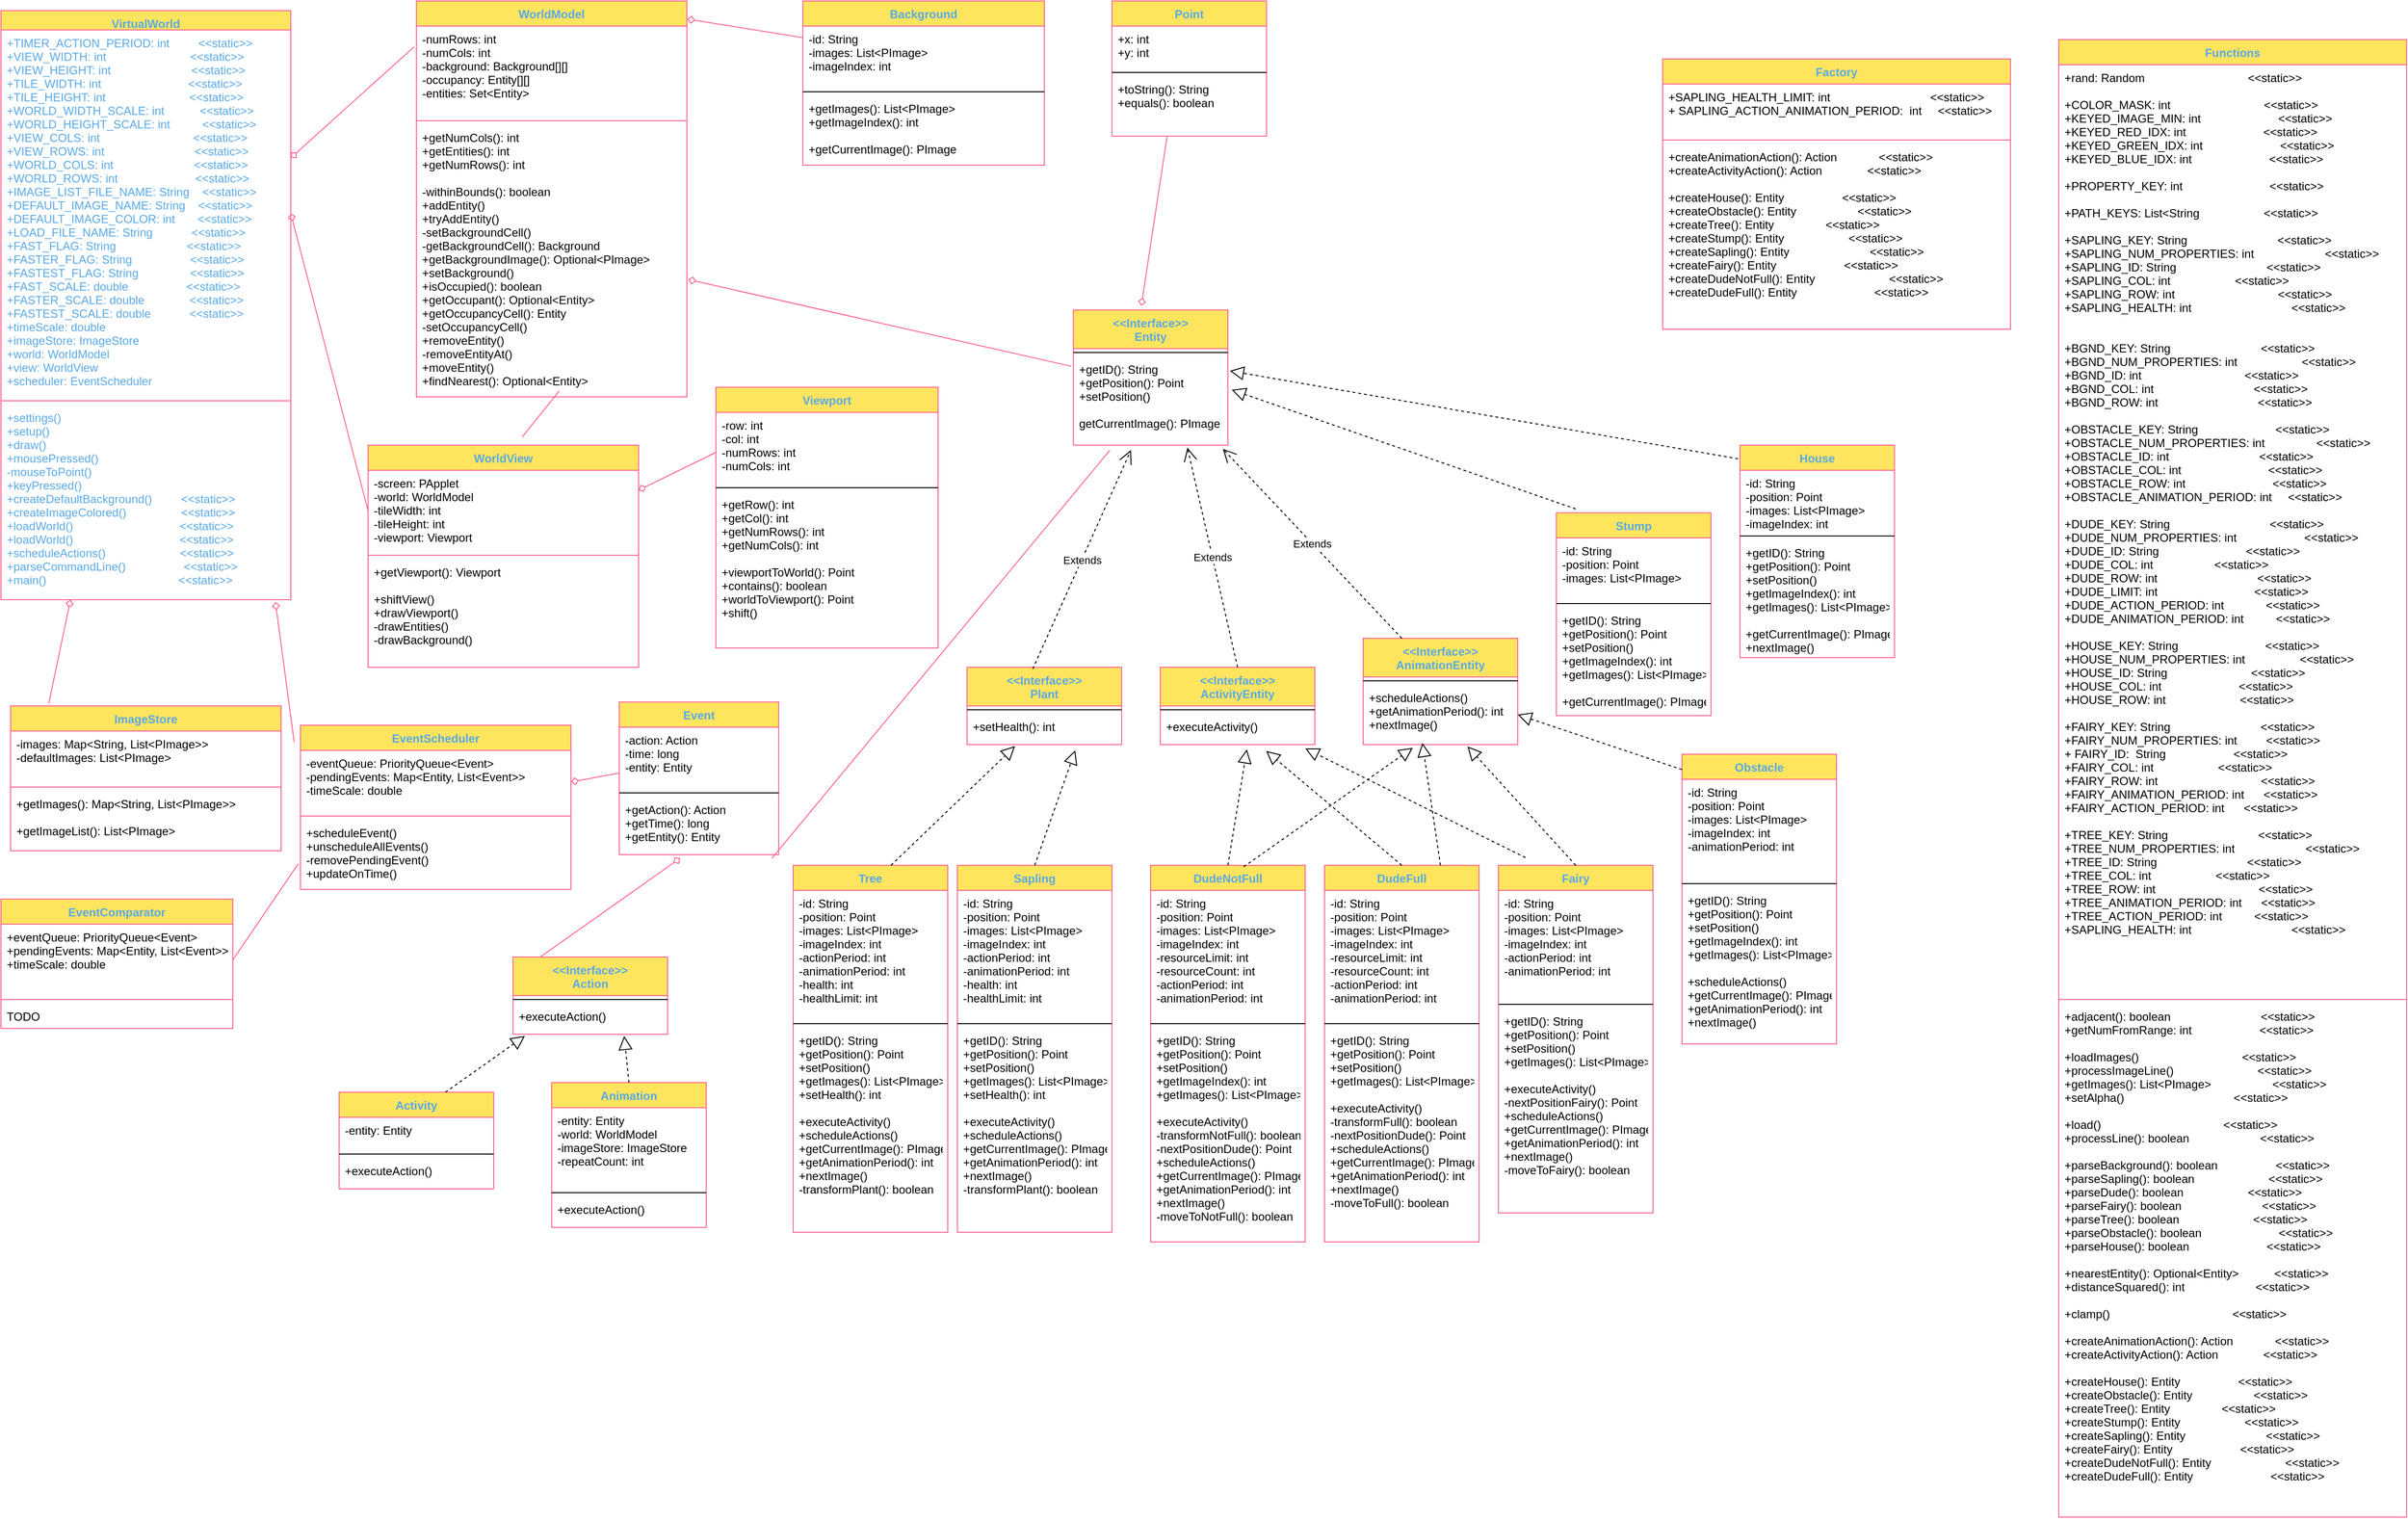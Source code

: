 <mxfile version="16.5.2" type="device"><diagram id="Yo6Zvny2ZRX3JAPKxXua" name="Page 2"><mxGraphModel dx="1483" dy="690" grid="1" gridSize="10" guides="1" tooltips="1" connect="1" arrows="1" fold="1" page="1" pageScale="1" pageWidth="850" pageHeight="1100" math="0" shadow="0"><root><mxCell id="0"/><mxCell id="1" parent="0"/><mxCell id="8I9pphBKhg92I5GMk5e_-31" value="" style="graphMlID=e0;endArrow=none;strokeColor=#FF6392;strokeWidth=1.0;startArrow=diamond;startFill=0;endFill=1;exitX=1;exitY=0.25;exitDx=0;exitDy=0;fontColor=#5AA9E6;entryX=-0.008;entryY=-0.286;entryDx=0;entryDy=0;entryPerimeter=0;" parent="1" source="8I9pphBKhg92I5GMk5e_-50" target="8I9pphBKhg92I5GMk5e_-57" edge="1"><mxGeometry relative="1" as="geometry"/></mxCell><mxCell id="8I9pphBKhg92I5GMk5e_-32" value="" style="graphMlID=e1;endArrow=none;strokeColor=#FF6392;strokeWidth=1.0;startArrow=diamond;startFill=0;endFill=1;exitX=1;exitY=0.5;exitDx=0;exitDy=0;fontColor=#5AA9E6;entryX=0;entryY=0.5;entryDx=0;entryDy=0;" parent="1" source="8I9pphBKhg92I5GMk5e_-51" target="8I9pphBKhg92I5GMk5e_-61" edge="1"><mxGeometry relative="1" as="geometry"/></mxCell><mxCell id="8I9pphBKhg92I5GMk5e_-33" value="" style="graphMlID=e2;endArrow=none;strokeColor=#FF6392;strokeWidth=1.0;startArrow=diamond;startFill=0;endFill=1;fontColor=#5AA9E6;entryX=0;entryY=0.25;entryDx=0;entryDy=0;" parent="1" source="8I9pphBKhg92I5GMk5e_-60" target="8I9pphBKhg92I5GMk5e_-89" edge="1"><mxGeometry relative="1" as="geometry"><mxPoint x="648" y="240" as="sourcePoint"/></mxGeometry></mxCell><mxCell id="8I9pphBKhg92I5GMk5e_-34" value="" style="graphMlID=e3;endArrow=none;strokeColor=#FF6392;strokeWidth=1.0;startArrow=diamond;startFill=0;endFill=1;fontColor=#5AA9E6;entryX=-0.023;entryY=0.105;entryDx=0;entryDy=0;entryPerimeter=0;exitX=0.947;exitY=1.012;exitDx=0;exitDy=0;exitPerimeter=0;" parent="1" source="8I9pphBKhg92I5GMk5e_-53" target="8I9pphBKhg92I5GMk5e_-64" edge="1"><mxGeometry relative="1" as="geometry"><mxPoint x="840" y="580" as="targetPoint"/></mxGeometry></mxCell><mxCell id="8I9pphBKhg92I5GMk5e_-35" value="" style="graphMlID=e4;endArrow=none;strokeColor=#FF6392;strokeWidth=1.0;startArrow=diamond;startFill=0;endFill=1;fontColor=#5AA9E6;entryX=0.141;entryY=-0.017;entryDx=0;entryDy=0;exitX=0.24;exitY=1;exitDx=0;exitDy=0;exitPerimeter=0;entryPerimeter=0;" parent="1" source="8I9pphBKhg92I5GMk5e_-53" target="8I9pphBKhg92I5GMk5e_-68" edge="1"><mxGeometry relative="1" as="geometry"/></mxCell><mxCell id="8I9pphBKhg92I5GMk5e_-36" value="" style="graphMlID=e5;endArrow=none;strokeColor=#FF6392;strokeWidth=1.0;startArrow=diamond;startFill=0;endFill=1;fontColor=#5AA9E6;exitX=1.001;exitY=-0.077;exitDx=0;exitDy=0;exitPerimeter=0;" parent="1" source="8I9pphBKhg92I5GMk5e_-55" target="8I9pphBKhg92I5GMk5e_-82" edge="1"><mxGeometry relative="1" as="geometry"/></mxCell><mxCell id="8I9pphBKhg92I5GMk5e_-37" value="" style="graphMlID=e6;endArrow=none;strokeColor=#FF6392;strokeWidth=1.0;startArrow=diamond;startFill=0;endFill=1;fontColor=#5AA9E6;" parent="1" source="8I9pphBKhg92I5GMk5e_-64" target="8I9pphBKhg92I5GMk5e_-97" edge="1"><mxGeometry relative="1" as="geometry"/></mxCell><mxCell id="8I9pphBKhg92I5GMk5e_-38" value="" style="graphMlID=e7;endArrow=none;strokeColor=#FF6392;strokeWidth=1.0;startArrow=none;startFill=1;endFill=1;fontColor=#5AA9E6;entryX=1;entryY=0.5;entryDx=0;entryDy=0;exitX=-0.008;exitY=0.631;exitDx=0;exitDy=0;exitPerimeter=0;" parent="1" source="8I9pphBKhg92I5GMk5e_-67" target="8I9pphBKhg92I5GMk5e_-73" edge="1"><mxGeometry relative="1" as="geometry"/></mxCell><mxCell id="8I9pphBKhg92I5GMk5e_-39" value="" style="graphMlID=e8;endArrow=none;strokeColor=#FF6392;strokeWidth=1.0;startArrow=diamond;startFill=0;endFill=1;fontColor=#5AA9E6;exitX=1.005;exitY=0.569;exitDx=0;exitDy=0;entryX=-0.013;entryY=0.112;entryDx=0;entryDy=0;exitPerimeter=0;entryPerimeter=0;" parent="1" source="8I9pphBKhg92I5GMk5e_-57" target="LgukA5X3G9RdWDwTSGz7-4" edge="1"><mxGeometry relative="1" as="geometry"><mxPoint x="710" y="80" as="sourcePoint"/><mxPoint x="1060" y="413.0" as="targetPoint"/></mxGeometry></mxCell><mxCell id="8I9pphBKhg92I5GMk5e_-40" value="" style="graphMlID=e9;endArrow=none;strokeColor=#FF6392;strokeWidth=1.0;startArrow=diamond;startFill=0;endFill=1;fontColor=#5AA9E6;exitX=0.44;exitY=-0.031;exitDx=0;exitDy=0;entryX=0.356;entryY=1.011;entryDx=0;entryDy=0;entryPerimeter=0;exitPerimeter=0;" parent="1" source="LgukA5X3G9RdWDwTSGz7-1" target="8I9pphBKhg92I5GMk5e_-107" edge="1"><mxGeometry relative="1" as="geometry"><mxPoint x="1220" y="413.0" as="sourcePoint"/></mxGeometry></mxCell><mxCell id="8I9pphBKhg92I5GMk5e_-42" value="" style="graphMlID=e11;endArrow=none;strokeColor=#FF6392;strokeWidth=1.0;startArrow=diamond;startFill=0;endFill=1;fontColor=#5AA9E6;exitX=0.382;exitY=1.061;exitDx=0;exitDy=0;entryX=0;entryY=0.25;entryDx=0;entryDy=0;exitPerimeter=0;" parent="1" source="8I9pphBKhg92I5GMk5e_-99" target="8I9pphBKhg92I5GMk5e_-108" edge="1"><mxGeometry relative="1" as="geometry"><mxPoint x="1320.96" y="690.952" as="targetPoint"/></mxGeometry></mxCell><mxCell id="8I9pphBKhg92I5GMk5e_-44" value="" style="graphMlID=e13;endArrow=none;strokeColor=#FF6392;strokeWidth=1.0;startArrow=none;startFill=1;endFill=1;fontColor=#5AA9E6;entryX=0.528;entryY=0.978;entryDx=0;entryDy=0;entryPerimeter=0;exitX=0.57;exitY=-0.037;exitDx=0;exitDy=0;exitPerimeter=0;" parent="1" source="8I9pphBKhg92I5GMk5e_-60" target="8I9pphBKhg92I5GMk5e_-57" edge="1"><mxGeometry relative="1" as="geometry"/></mxCell><mxCell id="8I9pphBKhg92I5GMk5e_-45" value="" style="graphMlID=e14;endArrow=none;strokeColor=#FF6392;strokeWidth=1.0;startArrow=none;startFill=1;endFill=1;fontColor=#5AA9E6;exitX=0.958;exitY=1.061;exitDx=0;exitDy=0;exitPerimeter=0;entryX=0.237;entryY=1.055;entryDx=0;entryDy=0;entryPerimeter=0;" parent="1" source="8I9pphBKhg92I5GMk5e_-99" target="LgukA5X3G9RdWDwTSGz7-4" edge="1"><mxGeometry relative="1" as="geometry"><mxPoint x="1060" y="765.074" as="targetPoint"/></mxGeometry></mxCell><mxCell id="8I9pphBKhg92I5GMk5e_-50" value="VirtualWorld" style="swimlane;fontStyle=1;align=center;verticalAlign=top;childLayout=stackLayout;horizontal=1;startSize=20;horizontalStack=0;resizeParent=1;resizeParentMax=0;resizeLast=0;collapsible=1;marginBottom=0;hachureGap=4;pointerEvents=0;fillColor=#FFE45E;strokeColor=#FF6392;fontColor=#5AA9E6;" parent="1" vertex="1"><mxGeometry x="20" y="40" width="300" height="610" as="geometry"/></mxCell><mxCell id="8I9pphBKhg92I5GMk5e_-51" value="+TIMER_ACTION_PERIOD: int         &lt;&lt;static&gt;&gt;&#10;+VIEW_WIDTH: int                          &lt;&lt;static&gt;&gt;&#10;+VIEW_HEIGHT: int                         &lt;&lt;static&gt;&gt;&#10;+TILE_WIDTH: int                           &lt;&lt;static&gt;&gt;&#10;+TILE_HEIGHT: int                          &lt;&lt;static&gt;&gt;&#10;+WORLD_WIDTH_SCALE: int           &lt;&lt;static&gt;&gt;&#10;+WORLD_HEIGHT_SCALE: int          &lt;&lt;static&gt;&gt;&#10;+VIEW_COLS: int                             &lt;&lt;static&gt;&gt;&#10;+VIEW_ROWS: int                            &lt;&lt;static&gt;&gt;&#10;+WORLD_COLS: int                         &lt;&lt;static&gt;&gt;&#10;+WORLD_ROWS: int                        &lt;&lt;static&gt;&gt;&#10;+IMAGE_LIST_FILE_NAME: String    &lt;&lt;static&gt;&gt;&#10;+DEFAULT_IMAGE_NAME: String    &lt;&lt;static&gt;&gt;&#10;+DEFAULT_IMAGE_COLOR: int       &lt;&lt;static&gt;&gt;&#10;+LOAD_FILE_NAME: String            &lt;&lt;static&gt;&gt;&#10;+FAST_FLAG: String                      &lt;&lt;static&gt;&gt;&#10;+FASTER_FLAG: String                  &lt;&lt;static&gt;&gt;&#10;+FASTEST_FLAG: String                &lt;&lt;static&gt;&gt;&#10;+FAST_SCALE: double                  &lt;&lt;static&gt;&gt;&#10;+FASTER_SCALE: double              &lt;&lt;static&gt;&gt;&#10;+FASTEST_SCALE: double            &lt;&lt;static&gt;&gt;&#10;+timeScale: double&#10;+imageStore: ImageStore&#10;+world: WorldModel&#10;+view: WorldView&#10;+scheduler: EventScheduler" style="text;strokeColor=none;fillColor=none;align=left;verticalAlign=top;spacingLeft=4;spacingRight=4;overflow=hidden;rotatable=0;points=[[0,0.5],[1,0.5]];portConstraint=eastwest;fontColor=#5AA9E6;" parent="8I9pphBKhg92I5GMk5e_-50" vertex="1"><mxGeometry y="20" width="300" height="380" as="geometry"/></mxCell><mxCell id="8I9pphBKhg92I5GMk5e_-52" value="" style="line;strokeWidth=1;fillColor=none;align=left;verticalAlign=middle;spacingTop=-1;spacingLeft=3;spacingRight=3;rotatable=0;labelPosition=right;points=[];portConstraint=eastwest;strokeColor=#FF6392;fontColor=#5AA9E6;" parent="8I9pphBKhg92I5GMk5e_-50" vertex="1"><mxGeometry y="400" width="300" height="8" as="geometry"/></mxCell><mxCell id="8I9pphBKhg92I5GMk5e_-53" value="+settings()&#10;+setup()&#10;+draw()&#10;+mousePressed()&#10;-mouseToPoint()&#10;+keyPressed()&#10;+createDefaultBackground()         &lt;&lt;static&gt;&gt;&#10;+createImageColored()                 &lt;&lt;static&gt;&gt;&#10;+loadWorld()                                 &lt;&lt;static&gt;&gt;&#10;+loadWorld()                                 &lt;&lt;static&gt;&gt;&#10;+scheduleActions()                       &lt;&lt;static&gt;&gt;&#10;+parseCommandLine()                  &lt;&lt;static&gt;&gt;&#10;+main()                                         &lt;&lt;static&gt;&gt;" style="text;strokeColor=none;fillColor=none;align=left;verticalAlign=top;spacingLeft=4;spacingRight=4;overflow=hidden;rotatable=0;points=[[0,0.5],[1,0.5]];portConstraint=eastwest;fontColor=#5AA9E6;" parent="8I9pphBKhg92I5GMk5e_-50" vertex="1"><mxGeometry y="408" width="300" height="202" as="geometry"/></mxCell><mxCell id="8I9pphBKhg92I5GMk5e_-54" value="WorldModel" style="swimlane;fontStyle=1;align=center;verticalAlign=top;childLayout=stackLayout;horizontal=1;startSize=26;horizontalStack=0;resizeParent=1;resizeParentMax=0;resizeLast=0;collapsible=1;marginBottom=0;hachureGap=4;pointerEvents=0;sketch=0;fontColor=#5AA9E6;strokeColor=#FF6392;fillColor=#FFE45E;" parent="1" vertex="1"><mxGeometry x="450" y="30" width="280" height="410" as="geometry"/></mxCell><mxCell id="8I9pphBKhg92I5GMk5e_-55" value="-numRows: int&#10;-numCols: int&#10;-background: Background[][]&#10;-occupancy: Entity[][]&#10;-entities: Set&lt;Entity&gt;" style="text;strokeColor=none;fillColor=none;align=left;verticalAlign=top;spacingLeft=4;spacingRight=4;overflow=hidden;rotatable=0;points=[[0,0.5],[1,0.5]];portConstraint=eastwest;fontColor=#000000;" parent="8I9pphBKhg92I5GMk5e_-54" vertex="1"><mxGeometry y="26" width="280" height="94" as="geometry"/></mxCell><mxCell id="8I9pphBKhg92I5GMk5e_-56" value="" style="line;strokeWidth=1;fillColor=none;align=left;verticalAlign=middle;spacingTop=-1;spacingLeft=3;spacingRight=3;rotatable=0;labelPosition=right;points=[];portConstraint=eastwest;strokeColor=#FF6392;fontColor=#5AA9E6;" parent="8I9pphBKhg92I5GMk5e_-54" vertex="1"><mxGeometry y="120" width="280" height="8" as="geometry"/></mxCell><mxCell id="8I9pphBKhg92I5GMk5e_-57" value="+getNumCols(): int&#10;+getEntities(): int&#10;+getNumRows(): int&#10;&#10;-withinBounds(): boolean &#10;+addEntity()  &#10;+tryAddEntity()      &#10;-setBackgroundCell()  &#10;-getBackgroundCell(): Background  &#10;+getBackgroundImage(): Optional&lt;PImage&gt; &#10;+setBackground()           &#10;+isOccupied(): boolean  &#10;+getOccupant(): Optional&lt;Entity&gt;&#10;+getOccupancyCell(): Entity    &#10;-setOccupancyCell()     &#10;+removeEntity()     &#10;-removeEntityAt()    &#10;+moveEntity()   &#10;+findNearest(): Optional&lt;Entity&gt;  " style="text;strokeColor=none;fillColor=none;align=left;verticalAlign=top;spacingLeft=4;spacingRight=4;overflow=hidden;rotatable=0;points=[[0,0.5],[1,0.5]];portConstraint=eastwest;fontColor=#020405;" parent="8I9pphBKhg92I5GMk5e_-54" vertex="1"><mxGeometry y="128" width="280" height="282" as="geometry"/></mxCell><mxCell id="8I9pphBKhg92I5GMk5e_-60" value="WorldView" style="swimlane;fontStyle=1;align=center;verticalAlign=top;childLayout=stackLayout;horizontal=1;startSize=26;horizontalStack=0;resizeParent=1;resizeParentMax=0;resizeLast=0;collapsible=1;marginBottom=0;hachureGap=4;pointerEvents=0;sketch=0;fontColor=#5AA9E6;strokeColor=#FF6392;fillColor=#FFE45E;" parent="1" vertex="1"><mxGeometry x="400" y="490" width="280" height="230" as="geometry"/></mxCell><mxCell id="8I9pphBKhg92I5GMk5e_-61" value="-screen: PApplet&#10;-world: WorldModel&#10;-tileWidth: int&#10;-tileHeight: int&#10;-viewport: Viewport" style="text;strokeColor=none;fillColor=none;align=left;verticalAlign=top;spacingLeft=4;spacingRight=4;overflow=hidden;rotatable=0;points=[[0,0.5],[1,0.5]];portConstraint=eastwest;fontColor=#000000;" parent="8I9pphBKhg92I5GMk5e_-60" vertex="1"><mxGeometry y="26" width="280" height="84" as="geometry"/></mxCell><mxCell id="8I9pphBKhg92I5GMk5e_-62" value="" style="line;strokeWidth=1;fillColor=none;align=left;verticalAlign=middle;spacingTop=-1;spacingLeft=3;spacingRight=3;rotatable=0;labelPosition=right;points=[];portConstraint=eastwest;strokeColor=#FF6392;fontColor=#5AA9E6;" parent="8I9pphBKhg92I5GMk5e_-60" vertex="1"><mxGeometry y="110" width="280" height="8" as="geometry"/></mxCell><mxCell id="8I9pphBKhg92I5GMk5e_-63" value="+getViewport(): Viewport&#10;&#10;+shiftView()                   &#10;+drawViewport()   &#10;-drawEntities() &#10;-drawBackground()   " style="text;strokeColor=none;fillColor=none;align=left;verticalAlign=top;spacingLeft=4;spacingRight=4;overflow=hidden;rotatable=0;points=[[0,0.5],[1,0.5]];portConstraint=eastwest;fontColor=#000000;" parent="8I9pphBKhg92I5GMk5e_-60" vertex="1"><mxGeometry y="118" width="280" height="112" as="geometry"/></mxCell><mxCell id="8I9pphBKhg92I5GMk5e_-64" value="EventScheduler" style="swimlane;fontStyle=1;align=center;verticalAlign=top;childLayout=stackLayout;horizontal=1;startSize=26;horizontalStack=0;resizeParent=1;resizeParentMax=0;resizeLast=0;collapsible=1;marginBottom=0;hachureGap=4;pointerEvents=0;sketch=0;fontColor=#5AA9E6;strokeColor=#FF6392;fillColor=#FFE45E;" parent="1" vertex="1"><mxGeometry x="330" y="780" width="280" height="170" as="geometry"/></mxCell><mxCell id="8I9pphBKhg92I5GMk5e_-65" value="-eventQueue: PriorityQueue&lt;Event&gt;&#10;-pendingEvents: Map&lt;Entity, List&lt;Event&gt;&gt;&#10;-timeScale: double" style="text;strokeColor=none;fillColor=none;align=left;verticalAlign=top;spacingLeft=4;spacingRight=4;overflow=hidden;rotatable=0;points=[[0,0.5],[1,0.5]];portConstraint=eastwest;fontColor=#000000;" parent="8I9pphBKhg92I5GMk5e_-64" vertex="1"><mxGeometry y="26" width="280" height="64" as="geometry"/></mxCell><mxCell id="8I9pphBKhg92I5GMk5e_-66" value="" style="line;strokeWidth=1;fillColor=none;align=left;verticalAlign=middle;spacingTop=-1;spacingLeft=3;spacingRight=3;rotatable=0;labelPosition=right;points=[];portConstraint=eastwest;strokeColor=#FF6392;fontColor=#5AA9E6;" parent="8I9pphBKhg92I5GMk5e_-64" vertex="1"><mxGeometry y="90" width="280" height="8" as="geometry"/></mxCell><mxCell id="8I9pphBKhg92I5GMk5e_-67" value="+scheduleEvent()     &#10;+unscheduleAllEvents()    &#10;-removePendingEvent()  &#10;+updateOnTime()" style="text;strokeColor=none;fillColor=none;align=left;verticalAlign=top;spacingLeft=4;spacingRight=4;overflow=hidden;rotatable=0;points=[[0,0.5],[1,0.5]];portConstraint=eastwest;fontColor=#000000;" parent="8I9pphBKhg92I5GMk5e_-64" vertex="1"><mxGeometry y="98" width="280" height="72" as="geometry"/></mxCell><mxCell id="8I9pphBKhg92I5GMk5e_-68" value="ImageStore" style="swimlane;fontStyle=1;align=center;verticalAlign=top;childLayout=stackLayout;horizontal=1;startSize=26;horizontalStack=0;resizeParent=1;resizeParentMax=0;resizeLast=0;collapsible=1;marginBottom=0;hachureGap=4;pointerEvents=0;sketch=0;fontColor=#5AA9E6;strokeColor=#FF6392;fillColor=#FFE45E;" parent="1" vertex="1"><mxGeometry x="30" y="760" width="280" height="150" as="geometry"/></mxCell><mxCell id="8I9pphBKhg92I5GMk5e_-69" value="-images: Map&lt;String, List&lt;PImage&gt;&gt;&#10;-defaultImages: List&lt;PImage&gt;" style="text;strokeColor=none;fillColor=none;align=left;verticalAlign=top;spacingLeft=4;spacingRight=4;overflow=hidden;rotatable=0;points=[[0,0.5],[1,0.5]];portConstraint=eastwest;fontColor=#000000;" parent="8I9pphBKhg92I5GMk5e_-68" vertex="1"><mxGeometry y="26" width="280" height="54" as="geometry"/></mxCell><mxCell id="8I9pphBKhg92I5GMk5e_-70" value="" style="line;strokeWidth=1;fillColor=none;align=left;verticalAlign=middle;spacingTop=-1;spacingLeft=3;spacingRight=3;rotatable=0;labelPosition=right;points=[];portConstraint=eastwest;strokeColor=#FF6392;fontColor=#5AA9E6;" parent="8I9pphBKhg92I5GMk5e_-68" vertex="1"><mxGeometry y="80" width="280" height="8" as="geometry"/></mxCell><mxCell id="8I9pphBKhg92I5GMk5e_-71" value="+getImages(): Map&lt;String, List&lt;PImage&gt;&gt;&#10;&#10;+getImageList(): List&lt;PImage&gt;    " style="text;strokeColor=none;fillColor=none;align=left;verticalAlign=top;spacingLeft=4;spacingRight=4;overflow=hidden;rotatable=0;points=[[0,0.5],[1,0.5]];portConstraint=eastwest;fontColor=#000000;" parent="8I9pphBKhg92I5GMk5e_-68" vertex="1"><mxGeometry y="88" width="280" height="62" as="geometry"/></mxCell><mxCell id="8I9pphBKhg92I5GMk5e_-72" value="EventComparator" style="swimlane;fontStyle=1;align=center;verticalAlign=top;childLayout=stackLayout;horizontal=1;startSize=26;horizontalStack=0;resizeParent=1;resizeParentMax=0;resizeLast=0;collapsible=1;marginBottom=0;hachureGap=4;pointerEvents=0;sketch=0;fontColor=#5AA9E6;strokeColor=#FF6392;fillColor=#FFE45E;" parent="1" vertex="1"><mxGeometry x="20" y="960" width="240" height="134" as="geometry"/></mxCell><mxCell id="8I9pphBKhg92I5GMk5e_-73" value="+eventQueue: PriorityQueue&lt;Event&gt;&#10;+pendingEvents: Map&lt;Entity, List&lt;Event&gt;&gt;&#10;+timeScale: double" style="text;strokeColor=none;fillColor=none;align=left;verticalAlign=top;spacingLeft=4;spacingRight=4;overflow=hidden;rotatable=0;points=[[0,0.5],[1,0.5]];portConstraint=eastwest;fontColor=#000000;" parent="8I9pphBKhg92I5GMk5e_-72" vertex="1"><mxGeometry y="26" width="240" height="74" as="geometry"/></mxCell><mxCell id="8I9pphBKhg92I5GMk5e_-74" value="" style="line;strokeWidth=1;fillColor=none;align=left;verticalAlign=middle;spacingTop=-1;spacingLeft=3;spacingRight=3;rotatable=0;labelPosition=right;points=[];portConstraint=eastwest;strokeColor=#FF6392;fontColor=#5AA9E6;" parent="8I9pphBKhg92I5GMk5e_-72" vertex="1"><mxGeometry y="100" width="240" height="8" as="geometry"/></mxCell><mxCell id="8I9pphBKhg92I5GMk5e_-75" value="TODO" style="text;strokeColor=none;fillColor=none;align=left;verticalAlign=top;spacingLeft=4;spacingRight=4;overflow=hidden;rotatable=0;points=[[0,0.5],[1,0.5]];portConstraint=eastwest;fontColor=#000000;" parent="8I9pphBKhg92I5GMk5e_-72" vertex="1"><mxGeometry y="108" width="240" height="26" as="geometry"/></mxCell><mxCell id="8I9pphBKhg92I5GMk5e_-77" value="Functions" style="swimlane;fontStyle=1;align=center;verticalAlign=top;childLayout=stackLayout;horizontal=1;startSize=26;horizontalStack=0;resizeParent=1;resizeParentMax=0;resizeLast=0;collapsible=1;marginBottom=0;hachureGap=4;pointerEvents=0;sketch=0;fontColor=#5AA9E6;strokeColor=#FF6392;fillColor=#FFE45E;" parent="1" vertex="1"><mxGeometry x="2150" y="70" width="360" height="1530" as="geometry"/></mxCell><mxCell id="8I9pphBKhg92I5GMk5e_-78" value="+rand: Random                                &lt;&lt;static&gt;&gt;&#10;&#10;+COLOR_MASK: int                             &lt;&lt;static&gt;&gt;&#10;+KEYED_IMAGE_MIN: int                        &lt;&lt;static&gt;&gt;&#10;+KEYED_RED_IDX: int                        &lt;&lt;static&gt;&gt;&#10;+KEYED_GREEN_IDX: int                        &lt;&lt;static&gt;&gt;&#10;+KEYED_BLUE_IDX: int                        &lt;&lt;static&gt;&gt;&#10;&#10;+PROPERTY_KEY: int                           &lt;&lt;static&gt;&gt;&#10;&#10;+PATH_KEYS: List&lt;String                    &lt;&lt;static&gt;&gt;&#10;&#10;+SAPLING_KEY: String                            &lt;&lt;static&gt;&gt;&#10;+SAPLING_NUM_PROPERTIES: int                      &lt;&lt;static&gt;&gt;&#10;+SAPLING_ID: String                            &lt;&lt;static&gt;&gt;&#10;+SAPLING_COL: int                    &lt;&lt;static&gt;&gt;&#10;+SAPLING_ROW: int                                &lt;&lt;static&gt;&gt;&#10;+SAPLING_HEALTH: int                               &lt;&lt;static&gt;&gt;&#10;&#10;&#10;+BGND_KEY: String                            &lt;&lt;static&gt;&gt;&#10;+BGND_NUM_PROPERTIES: int                    &lt;&lt;static&gt;&gt;&#10;+BGND_ID: int                                &lt;&lt;static&gt;&gt;&#10;+BGND_COL: int                               &lt;&lt;static&gt;&gt;&#10;+BGND_ROW: int                               &lt;&lt;static&gt;&gt;&#10;&#10;+OBSTACLE_KEY: String                        &lt;&lt;static&gt;&gt;&#10;+OBSTACLE_NUM_PROPERTIES: int                &lt;&lt;static&gt;&gt;&#10;+OBSTACLE_ID: int                            &lt;&lt;static&gt;&gt;&#10;+OBSTACLE_COL: int                           &lt;&lt;static&gt;&gt;&#10;+OBSTACLE_ROW: int                           &lt;&lt;static&gt;&gt;&#10;+OBSTACLE_ANIMATION_PERIOD: int     &lt;&lt;static&gt;&gt;&#10;&#10;+DUDE_KEY: String                               &lt;&lt;static&gt;&gt;&#10;+DUDE_NUM_PROPERTIES: int                     &lt;&lt;static&gt;&gt;&#10;+DUDE_ID: String                           &lt;&lt;static&gt;&gt;&#10;+DUDE_COL: int                   &lt;&lt;static&gt;&gt;&#10;+DUDE_ROW: int                               &lt;&lt;static&gt;&gt;&#10;+DUDE_LIMIT: int                              &lt;&lt;static&gt;&gt;&#10;+DUDE_ACTION_PERIOD: int             &lt;&lt;static&gt;&gt;&#10;+DUDE_ANIMATION_PERIOD: int          &lt;&lt;static&gt;&gt;&#10;&#10;+HOUSE_KEY: String                           &lt;&lt;static&gt;&gt;&#10;+HOUSE_NUM_PROPERTIES: int                 &lt;&lt;static&gt;&gt;&#10;+HOUSE_ID: String                          &lt;&lt;static&gt;&gt;&#10;+HOUSE_COL: int                        &lt;&lt;static&gt;&gt;&#10;+HOUSE_ROW: int                       &lt;&lt;static&gt;&gt;&#10;&#10;+FAIRY_KEY: String                            &lt;&lt;static&gt;&gt;&#10;+FAIRY_NUM_PROPERTIES: int         &lt;&lt;static&gt;&gt;&#10;+ FAIRY_ID:  String                     &lt;&lt;static&gt;&gt;&#10;+FAIRY_COL: int                    &lt;&lt;static&gt;&gt;&#10;+FAIRY_ROW: int                                &lt;&lt;static&gt;&gt;&#10;+FAIRY_ANIMATION_PERIOD: int      &lt;&lt;static&gt;&gt;&#10;+FAIRY_ACTION_PERIOD: int      &lt;&lt;static&gt;&gt;&#10;&#10;+TREE_KEY: String                            &lt;&lt;static&gt;&gt;&#10;+TREE_NUM_PROPERTIES: int                      &lt;&lt;static&gt;&gt;&#10;+TREE_ID: String                            &lt;&lt;static&gt;&gt;&#10;+TREE_COL: int                    &lt;&lt;static&gt;&gt;&#10;+TREE_ROW: int                                &lt;&lt;static&gt;&gt;&#10;+TREE_ANIMATION_PERIOD: int      &lt;&lt;static&gt;&gt;&#10;+TREE_ACTION_PERIOD: int          &lt;&lt;static&gt;&gt;&#10;+SAPLING_HEALTH: int                               &lt;&lt;static&gt;&gt;&#10;" style="text;strokeColor=none;fillColor=none;align=left;verticalAlign=top;spacingLeft=4;spacingRight=4;overflow=hidden;rotatable=0;points=[[0,0.5],[1,0.5]];portConstraint=eastwest;fontColor=#000000;" parent="8I9pphBKhg92I5GMk5e_-77" vertex="1"><mxGeometry y="26" width="360" height="964" as="geometry"/></mxCell><mxCell id="8I9pphBKhg92I5GMk5e_-79" value="" style="line;strokeWidth=1;fillColor=none;align=left;verticalAlign=middle;spacingTop=-1;spacingLeft=3;spacingRight=3;rotatable=0;labelPosition=right;points=[];portConstraint=eastwest;strokeColor=#FF6392;fontColor=#5AA9E6;" parent="8I9pphBKhg92I5GMk5e_-77" vertex="1"><mxGeometry y="990" width="360" height="8" as="geometry"/></mxCell><mxCell id="8I9pphBKhg92I5GMk5e_-80" value="+adjacent(): boolean                            &lt;&lt;static&gt;&gt;&#10;+getNumFromRange: int                     &lt;&lt;static&gt;&gt;&#10;&#10;+loadImages()                                &lt;&lt;static&gt;&gt;&#10;+processImageLine()                          &lt;&lt;static&gt;&gt;&#10;+getImages(): List&lt;PImage&gt;                   &lt;&lt;static&gt;&gt;&#10;+setAlpha()                                  &lt;&lt;static&gt;&gt;&#10;&#10;+load()                                      &lt;&lt;static&gt;&gt;&#10;+processLine(): boolean                      &lt;&lt;static&gt;&gt;&#10;&#10;+parseBackground(): boolean                  &lt;&lt;static&gt;&gt;&#10;+parseSapling(): boolean                       &lt;&lt;static&gt;&gt;&#10;+parseDude(): boolean                    &lt;&lt;static&gt;&gt;&#10;+parseFairy(): boolean                         &lt;&lt;static&gt;&gt;&#10;+parseTree(): boolean                       &lt;&lt;static&gt;&gt;&#10;+parseObstacle(): boolean                        &lt;&lt;static&gt;&gt;&#10;+parseHouse(): boolean                        &lt;&lt;static&gt;&gt;&#10;&#10;+nearestEntity(): Optional&lt;Entity&gt;           &lt;&lt;static&gt;&gt;&#10;+distanceSquared(): int                      &lt;&lt;static&gt;&gt;&#10;&#10;+clamp()                                      &lt;&lt;static&gt;&gt;&#10;&#10;+createAnimationAction(): Action             &lt;&lt;static&gt;&gt;&#10;+createActivityAction(): Action              &lt;&lt;static&gt;&gt;&#10;&#10;+createHouse(): Entity                  &lt;&lt;static&gt;&gt;&#10;+createObstacle(): Entity                   &lt;&lt;static&gt;&gt;&#10;+createTree(): Entity                &lt;&lt;static&gt;&gt;&#10;+createStump(): Entity                    &lt;&lt;static&gt;&gt;&#10;+createSapling(): Entity                         &lt;&lt;static&gt;&gt;&#10;+createFairy(): Entity                     &lt;&lt;static&gt;&gt;&#10;+createDudeNotFull(): Entity                       &lt;&lt;static&gt;&gt;&#10;+createDudeFull(): Entity                        &lt;&lt;static&gt;&gt;" style="text;strokeColor=none;fillColor=none;align=left;verticalAlign=top;spacingLeft=4;spacingRight=4;overflow=hidden;rotatable=0;points=[[0,0.5],[1,0.5]];portConstraint=eastwest;fontColor=#000000;" parent="8I9pphBKhg92I5GMk5e_-77" vertex="1"><mxGeometry y="998" width="360" height="532" as="geometry"/></mxCell><mxCell id="8I9pphBKhg92I5GMk5e_-81" value="Background" style="swimlane;fontStyle=1;align=center;verticalAlign=top;childLayout=stackLayout;horizontal=1;startSize=26;horizontalStack=0;resizeParent=1;resizeParentMax=0;resizeLast=0;collapsible=1;marginBottom=0;hachureGap=4;pointerEvents=0;sketch=0;fontColor=#5AA9E6;strokeColor=#FF6392;fillColor=#FFE45E;" parent="1" vertex="1"><mxGeometry x="850" y="30" width="250" height="170" as="geometry"/></mxCell><mxCell id="8I9pphBKhg92I5GMk5e_-82" value="-id: String&#10;-images: List&lt;PImage&gt;&#10;-imageIndex: int" style="text;strokeColor=none;fillColor=none;align=left;verticalAlign=top;spacingLeft=4;spacingRight=4;overflow=hidden;rotatable=0;points=[[0,0.5],[1,0.5]];portConstraint=eastwest;" parent="8I9pphBKhg92I5GMk5e_-81" vertex="1"><mxGeometry y="26" width="250" height="64" as="geometry"/></mxCell><mxCell id="8I9pphBKhg92I5GMk5e_-83" value="" style="line;strokeWidth=1;fillColor=none;align=left;verticalAlign=middle;spacingTop=-1;spacingLeft=3;spacingRight=3;rotatable=0;labelPosition=right;points=[];portConstraint=eastwest;" parent="8I9pphBKhg92I5GMk5e_-81" vertex="1"><mxGeometry y="90" width="250" height="8" as="geometry"/></mxCell><mxCell id="8I9pphBKhg92I5GMk5e_-84" value="+getImages(): List&lt;PImage&gt;&#10;+getImageIndex(): int&#10;&#10;+getCurrentImage(): PImage " style="text;strokeColor=none;fillColor=none;align=left;verticalAlign=top;spacingLeft=4;spacingRight=4;overflow=hidden;rotatable=0;points=[[0,0.5],[1,0.5]];portConstraint=eastwest;" parent="8I9pphBKhg92I5GMk5e_-81" vertex="1"><mxGeometry y="98" width="250" height="72" as="geometry"/></mxCell><mxCell id="8I9pphBKhg92I5GMk5e_-89" value="Viewport" style="swimlane;fontStyle=1;align=center;verticalAlign=top;childLayout=stackLayout;horizontal=1;startSize=26;horizontalStack=0;resizeParent=1;resizeParentMax=0;resizeLast=0;collapsible=1;marginBottom=0;hachureGap=4;pointerEvents=0;sketch=0;fontColor=#5AA9E6;strokeColor=#FF6392;fillColor=#FFE45E;" parent="1" vertex="1"><mxGeometry x="760" y="430" width="230" height="270" as="geometry"/></mxCell><mxCell id="8I9pphBKhg92I5GMk5e_-90" value="-row: int&#10;-col: int&#10;-numRows: int&#10;-numCols: int" style="text;strokeColor=none;fillColor=none;align=left;verticalAlign=top;spacingLeft=4;spacingRight=4;overflow=hidden;rotatable=0;points=[[0,0.5],[1,0.5]];portConstraint=eastwest;" parent="8I9pphBKhg92I5GMk5e_-89" vertex="1"><mxGeometry y="26" width="230" height="74" as="geometry"/></mxCell><mxCell id="8I9pphBKhg92I5GMk5e_-91" value="" style="line;strokeWidth=1;fillColor=none;align=left;verticalAlign=middle;spacingTop=-1;spacingLeft=3;spacingRight=3;rotatable=0;labelPosition=right;points=[];portConstraint=eastwest;" parent="8I9pphBKhg92I5GMk5e_-89" vertex="1"><mxGeometry y="100" width="230" height="8" as="geometry"/></mxCell><mxCell id="8I9pphBKhg92I5GMk5e_-92" value="+getRow(): int&#10;+getCol(): int&#10;+getNumRows(): int&#10;+getNumCols(): int&#10;&#10;+viewportToWorld(): Point&#10;+contains(): boolean &#10;+worldToViewport(): Point &#10;+shift()     " style="text;strokeColor=none;fillColor=none;align=left;verticalAlign=top;spacingLeft=4;spacingRight=4;overflow=hidden;rotatable=0;points=[[0,0.5],[1,0.5]];portConstraint=eastwest;" parent="8I9pphBKhg92I5GMk5e_-89" vertex="1"><mxGeometry y="108" width="230" height="162" as="geometry"/></mxCell><mxCell id="8I9pphBKhg92I5GMk5e_-96" value="Event" style="swimlane;fontStyle=1;align=center;verticalAlign=top;childLayout=stackLayout;horizontal=1;startSize=26;horizontalStack=0;resizeParent=1;resizeParentMax=0;resizeLast=0;collapsible=1;marginBottom=0;hachureGap=4;pointerEvents=0;sketch=0;fontColor=#5AA9E6;strokeColor=#FF6392;fillColor=#FFE45E;" parent="1" vertex="1"><mxGeometry x="660" y="756" width="165" height="158" as="geometry"/></mxCell><mxCell id="8I9pphBKhg92I5GMk5e_-97" value="-action: Action&#10;-time: long&#10;-entity: Entity" style="text;strokeColor=none;fillColor=none;align=left;verticalAlign=top;spacingLeft=4;spacingRight=4;overflow=hidden;rotatable=0;points=[[0,0.5],[1,0.5]];portConstraint=eastwest;" parent="8I9pphBKhg92I5GMk5e_-96" vertex="1"><mxGeometry y="26" width="165" height="64" as="geometry"/></mxCell><mxCell id="8I9pphBKhg92I5GMk5e_-98" value="" style="line;strokeWidth=1;fillColor=none;align=left;verticalAlign=middle;spacingTop=-1;spacingLeft=3;spacingRight=3;rotatable=0;labelPosition=right;points=[];portConstraint=eastwest;" parent="8I9pphBKhg92I5GMk5e_-96" vertex="1"><mxGeometry y="90" width="165" height="8" as="geometry"/></mxCell><mxCell id="8I9pphBKhg92I5GMk5e_-99" value="+getAction(): Action&#10;+getTime(): long&#10;+getEntity(): Entity" style="text;strokeColor=none;fillColor=none;align=left;verticalAlign=top;spacingLeft=4;spacingRight=4;overflow=hidden;rotatable=0;points=[[0,0.5],[1,0.5]];portConstraint=eastwest;" parent="8I9pphBKhg92I5GMk5e_-96" vertex="1"><mxGeometry y="98" width="165" height="60" as="geometry"/></mxCell><mxCell id="8I9pphBKhg92I5GMk5e_-104" value="Point" style="swimlane;fontStyle=1;align=center;verticalAlign=top;childLayout=stackLayout;horizontal=1;startSize=26;horizontalStack=0;resizeParent=1;resizeParentMax=0;resizeLast=0;collapsible=1;marginBottom=0;hachureGap=4;pointerEvents=0;sketch=0;fontColor=#5AA9E6;strokeColor=#FF6392;fillColor=#FFE45E;" parent="1" vertex="1"><mxGeometry x="1170" y="30" width="160" height="140" as="geometry"/></mxCell><mxCell id="8I9pphBKhg92I5GMk5e_-105" value="+x: int&#10;+y: int" style="text;strokeColor=none;fillColor=none;align=left;verticalAlign=top;spacingLeft=4;spacingRight=4;overflow=hidden;rotatable=0;points=[[0,0.5],[1,0.5]];portConstraint=eastwest;" parent="8I9pphBKhg92I5GMk5e_-104" vertex="1"><mxGeometry y="26" width="160" height="44" as="geometry"/></mxCell><mxCell id="8I9pphBKhg92I5GMk5e_-106" value="" style="line;strokeWidth=1;fillColor=none;align=left;verticalAlign=middle;spacingTop=-1;spacingLeft=3;spacingRight=3;rotatable=0;labelPosition=right;points=[];portConstraint=eastwest;" parent="8I9pphBKhg92I5GMk5e_-104" vertex="1"><mxGeometry y="70" width="160" height="8" as="geometry"/></mxCell><mxCell id="8I9pphBKhg92I5GMk5e_-107" value="+toString(): String&#10;+equals(): boolean                    " style="text;strokeColor=none;fillColor=none;align=left;verticalAlign=top;spacingLeft=4;spacingRight=4;overflow=hidden;rotatable=0;points=[[0,0.5],[1,0.5]];portConstraint=eastwest;" parent="8I9pphBKhg92I5GMk5e_-104" vertex="1"><mxGeometry y="78" width="160" height="62" as="geometry"/></mxCell><mxCell id="8I9pphBKhg92I5GMk5e_-108" value="&lt;&lt;Interface&gt;&gt;&#10;Action" style="swimlane;fontStyle=1;align=center;verticalAlign=top;childLayout=stackLayout;horizontal=1;startSize=40;horizontalStack=0;resizeParent=1;resizeParentMax=0;resizeLast=0;collapsible=1;marginBottom=0;hachureGap=4;pointerEvents=0;sketch=0;fontColor=#5AA9E6;strokeColor=#FF6392;fillColor=#FFE45E;" parent="1" vertex="1"><mxGeometry x="550" y="1020" width="160" height="80" as="geometry"/></mxCell><mxCell id="8I9pphBKhg92I5GMk5e_-110" value="" style="line;strokeWidth=1;fillColor=none;align=left;verticalAlign=middle;spacingTop=-1;spacingLeft=3;spacingRight=3;rotatable=0;labelPosition=right;points=[];portConstraint=eastwest;" parent="8I9pphBKhg92I5GMk5e_-108" vertex="1"><mxGeometry y="40" width="160" height="8" as="geometry"/></mxCell><mxCell id="8I9pphBKhg92I5GMk5e_-111" value="+executeAction() " style="text;strokeColor=none;fillColor=none;align=left;verticalAlign=top;spacingLeft=4;spacingRight=4;overflow=hidden;rotatable=0;points=[[0,0.5],[1,0.5]];portConstraint=eastwest;" parent="8I9pphBKhg92I5GMk5e_-108" vertex="1"><mxGeometry y="48" width="160" height="32" as="geometry"/></mxCell><mxCell id="z7EVodJ3GNZ8KhJ546EC-1" value="Animation" style="swimlane;fontStyle=1;align=center;verticalAlign=top;childLayout=stackLayout;horizontal=1;startSize=26;horizontalStack=0;resizeParent=1;resizeParentMax=0;resizeLast=0;collapsible=1;marginBottom=0;hachureGap=4;pointerEvents=0;sketch=0;fontColor=#5AA9E6;strokeColor=#FF6392;fillColor=#FFE45E;" parent="1" vertex="1"><mxGeometry x="590" y="1150" width="160" height="150" as="geometry"/></mxCell><mxCell id="z7EVodJ3GNZ8KhJ546EC-2" value="-entity: Entity&#10;-world: WorldModel&#10;-imageStore: ImageStore&#10;-repeatCount: int" style="text;strokeColor=none;fillColor=none;align=left;verticalAlign=top;spacingLeft=4;spacingRight=4;overflow=hidden;rotatable=0;points=[[0,0.5],[1,0.5]];portConstraint=eastwest;" parent="z7EVodJ3GNZ8KhJ546EC-1" vertex="1"><mxGeometry y="26" width="160" height="84" as="geometry"/></mxCell><mxCell id="z7EVodJ3GNZ8KhJ546EC-3" value="" style="line;strokeWidth=1;fillColor=none;align=left;verticalAlign=middle;spacingTop=-1;spacingLeft=3;spacingRight=3;rotatable=0;labelPosition=right;points=[];portConstraint=eastwest;" parent="z7EVodJ3GNZ8KhJ546EC-1" vertex="1"><mxGeometry y="110" width="160" height="8" as="geometry"/></mxCell><mxCell id="z7EVodJ3GNZ8KhJ546EC-4" value="+executeAction()&#10;" style="text;strokeColor=none;fillColor=none;align=left;verticalAlign=top;spacingLeft=4;spacingRight=4;overflow=hidden;rotatable=0;points=[[0,0.5],[1,0.5]];portConstraint=eastwest;" parent="z7EVodJ3GNZ8KhJ546EC-1" vertex="1"><mxGeometry y="118" width="160" height="32" as="geometry"/></mxCell><mxCell id="z7EVodJ3GNZ8KhJ546EC-5" value="Activity" style="swimlane;fontStyle=1;align=center;verticalAlign=top;childLayout=stackLayout;horizontal=1;startSize=26;horizontalStack=0;resizeParent=1;resizeParentMax=0;resizeLast=0;collapsible=1;marginBottom=0;hachureGap=4;pointerEvents=0;sketch=0;fontColor=#5AA9E6;strokeColor=#FF6392;fillColor=#FFE45E;" parent="1" vertex="1"><mxGeometry x="370" y="1160" width="160" height="100" as="geometry"/></mxCell><mxCell id="z7EVodJ3GNZ8KhJ546EC-6" value="-entity: Entity" style="text;strokeColor=none;fillColor=none;align=left;verticalAlign=top;spacingLeft=4;spacingRight=4;overflow=hidden;rotatable=0;points=[[0,0.5],[1,0.5]];portConstraint=eastwest;" parent="z7EVodJ3GNZ8KhJ546EC-5" vertex="1"><mxGeometry y="26" width="160" height="34" as="geometry"/></mxCell><mxCell id="z7EVodJ3GNZ8KhJ546EC-7" value="" style="line;strokeWidth=1;fillColor=none;align=left;verticalAlign=middle;spacingTop=-1;spacingLeft=3;spacingRight=3;rotatable=0;labelPosition=right;points=[];portConstraint=eastwest;" parent="z7EVodJ3GNZ8KhJ546EC-5" vertex="1"><mxGeometry y="60" width="160" height="8" as="geometry"/></mxCell><mxCell id="z7EVodJ3GNZ8KhJ546EC-8" value="+executeAction()&#10;" style="text;strokeColor=none;fillColor=none;align=left;verticalAlign=top;spacingLeft=4;spacingRight=4;overflow=hidden;rotatable=0;points=[[0,0.5],[1,0.5]];portConstraint=eastwest;" parent="z7EVodJ3GNZ8KhJ546EC-5" vertex="1"><mxGeometry y="68" width="160" height="32" as="geometry"/></mxCell><mxCell id="z7EVodJ3GNZ8KhJ546EC-12" value="" style="endArrow=block;dashed=1;endFill=0;endSize=12;html=1;rounded=0;exitX=0.5;exitY=0;exitDx=0;exitDy=0;entryX=0.719;entryY=1.054;entryDx=0;entryDy=0;entryPerimeter=0;" parent="1" source="z7EVodJ3GNZ8KhJ546EC-1" target="8I9pphBKhg92I5GMk5e_-111" edge="1"><mxGeometry width="160" relative="1" as="geometry"><mxPoint x="1460" y="780" as="sourcePoint"/><mxPoint x="1620" y="780" as="targetPoint"/></mxGeometry></mxCell><mxCell id="z7EVodJ3GNZ8KhJ546EC-13" value="" style="endArrow=block;dashed=1;endFill=0;endSize=12;html=1;rounded=0;exitX=0.688;exitY=0;exitDx=0;exitDy=0;exitPerimeter=0;entryX=0.077;entryY=1.054;entryDx=0;entryDy=0;entryPerimeter=0;" parent="1" source="z7EVodJ3GNZ8KhJ546EC-5" target="8I9pphBKhg92I5GMk5e_-111" edge="1"><mxGeometry width="160" relative="1" as="geometry"><mxPoint x="1480" y="590" as="sourcePoint"/><mxPoint x="1410" y="700" as="targetPoint"/><Array as="points"/></mxGeometry></mxCell><mxCell id="z7EVodJ3GNZ8KhJ546EC-48" value="Obstacle" style="swimlane;fontStyle=1;align=center;verticalAlign=top;childLayout=stackLayout;horizontal=1;startSize=26;horizontalStack=0;resizeParent=1;resizeParentMax=0;resizeLast=0;collapsible=1;marginBottom=0;hachureGap=4;pointerEvents=0;sketch=0;fontColor=#5AA9E6;strokeColor=#FF6392;fillColor=#FFE45E;" parent="1" vertex="1"><mxGeometry x="1760" y="810" width="160" height="300" as="geometry"/></mxCell><mxCell id="z7EVodJ3GNZ8KhJ546EC-49" value="-id: String&#10;-position: Point&#10;-images: List&lt;PImage&gt;&#10;-imageIndex: int&#10;-animationPeriod: int" style="text;strokeColor=none;fillColor=none;align=left;verticalAlign=top;spacingLeft=4;spacingRight=4;overflow=hidden;rotatable=0;points=[[0,0.5],[1,0.5]];portConstraint=eastwest;" parent="z7EVodJ3GNZ8KhJ546EC-48" vertex="1"><mxGeometry y="26" width="160" height="104" as="geometry"/></mxCell><mxCell id="z7EVodJ3GNZ8KhJ546EC-50" value="" style="line;strokeWidth=1;fillColor=none;align=left;verticalAlign=middle;spacingTop=-1;spacingLeft=3;spacingRight=3;rotatable=0;labelPosition=right;points=[];portConstraint=eastwest;" parent="z7EVodJ3GNZ8KhJ546EC-48" vertex="1"><mxGeometry y="130" width="160" height="8" as="geometry"/></mxCell><mxCell id="z7EVodJ3GNZ8KhJ546EC-51" value="+getID(): String&#10;+getPosition(): Point&#10;+setPosition()&#10;+getImageIndex(): int&#10;+getImages(): List&lt;PImage&gt;&#10;&#10;+scheduleActions()           &#10;+getCurrentImage(): PImage &#10;+getAnimationPeriod(): int                &#10;+nextImage() " style="text;strokeColor=none;fillColor=none;align=left;verticalAlign=top;spacingLeft=4;spacingRight=4;overflow=hidden;rotatable=0;points=[[0,0.5],[1,0.5]];portConstraint=eastwest;" parent="z7EVodJ3GNZ8KhJ546EC-48" vertex="1"><mxGeometry y="138" width="160" height="162" as="geometry"/></mxCell><mxCell id="z7EVodJ3GNZ8KhJ546EC-52" value="DudeNotFull" style="swimlane;fontStyle=1;align=center;verticalAlign=top;childLayout=stackLayout;horizontal=1;startSize=26;horizontalStack=0;resizeParent=1;resizeParentMax=0;resizeLast=0;collapsible=1;marginBottom=0;hachureGap=4;pointerEvents=0;sketch=0;fontColor=#5AA9E6;strokeColor=#FF6392;fillColor=#FFE45E;" parent="1" vertex="1"><mxGeometry x="1210" y="925" width="160" height="390" as="geometry"/></mxCell><mxCell id="z7EVodJ3GNZ8KhJ546EC-53" value="-id: String&#10;-position: Point&#10;-images: List&lt;PImage&gt;&#10;-imageIndex: int&#10;-resourceLimit: int&#10;-resourceCount: int&#10;-actionPeriod: int&#10;-animationPeriod: int" style="text;strokeColor=none;fillColor=none;align=left;verticalAlign=top;spacingLeft=4;spacingRight=4;overflow=hidden;rotatable=0;points=[[0,0.5],[1,0.5]];portConstraint=eastwest;" parent="z7EVodJ3GNZ8KhJ546EC-52" vertex="1"><mxGeometry y="26" width="160" height="134" as="geometry"/></mxCell><mxCell id="z7EVodJ3GNZ8KhJ546EC-54" value="" style="line;strokeWidth=1;fillColor=none;align=left;verticalAlign=middle;spacingTop=-1;spacingLeft=3;spacingRight=3;rotatable=0;labelPosition=right;points=[];portConstraint=eastwest;" parent="z7EVodJ3GNZ8KhJ546EC-52" vertex="1"><mxGeometry y="160" width="160" height="8" as="geometry"/></mxCell><mxCell id="z7EVodJ3GNZ8KhJ546EC-55" value="+getID(): String&#10;+getPosition(): Point&#10;+setPosition()&#10;+getImageIndex(): int&#10;+getImages(): List&lt;PImage&gt;&#10; &#10;+executeActivity()&#10;-transformNotFull(): boolean&#10;-nextPositionDude(): Point &#10;+scheduleActions()           &#10;+getCurrentImage(): PImage &#10;+getAnimationPeriod(): int                &#10;+nextImage()&#10;-moveToNotFull(): boolean  " style="text;strokeColor=none;fillColor=none;align=left;verticalAlign=top;spacingLeft=4;spacingRight=4;overflow=hidden;rotatable=0;points=[[0,0.5],[1,0.5]];portConstraint=eastwest;" parent="z7EVodJ3GNZ8KhJ546EC-52" vertex="1"><mxGeometry y="168" width="160" height="222" as="geometry"/></mxCell><mxCell id="z7EVodJ3GNZ8KhJ546EC-56" value="Fairy" style="swimlane;fontStyle=1;align=center;verticalAlign=top;childLayout=stackLayout;horizontal=1;startSize=26;horizontalStack=0;resizeParent=1;resizeParentMax=0;resizeLast=0;collapsible=1;marginBottom=0;hachureGap=4;pointerEvents=0;sketch=0;fontColor=#5AA9E6;strokeColor=#FF6392;fillColor=#FFE45E;" parent="1" vertex="1"><mxGeometry x="1570" y="925" width="160" height="360" as="geometry"/></mxCell><mxCell id="z7EVodJ3GNZ8KhJ546EC-57" value="-id: String&#10;-position: Point&#10;-images: List&lt;PImage&gt;&#10;-imageIndex: int&#10;-actionPeriod: int&#10;-animationPeriod: int" style="text;strokeColor=none;fillColor=none;align=left;verticalAlign=top;spacingLeft=4;spacingRight=4;overflow=hidden;rotatable=0;points=[[0,0.5],[1,0.5]];portConstraint=eastwest;" parent="z7EVodJ3GNZ8KhJ546EC-56" vertex="1"><mxGeometry y="26" width="160" height="114" as="geometry"/></mxCell><mxCell id="z7EVodJ3GNZ8KhJ546EC-58" value="" style="line;strokeWidth=1;fillColor=none;align=left;verticalAlign=middle;spacingTop=-1;spacingLeft=3;spacingRight=3;rotatable=0;labelPosition=right;points=[];portConstraint=eastwest;" parent="z7EVodJ3GNZ8KhJ546EC-56" vertex="1"><mxGeometry y="140" width="160" height="8" as="geometry"/></mxCell><mxCell id="z7EVodJ3GNZ8KhJ546EC-59" value="+getID(): String&#10;+getPosition(): Point&#10;+setPosition()&#10;+getImages(): List&lt;PImage&gt;&#10;&#10;+executeActivity()&#10;-nextPositionFairy(): Point &#10;+scheduleActions()           &#10;+getCurrentImage(): PImage &#10;+getAnimationPeriod(): int                &#10;+nextImage()&#10;-moveToFairy(): boolean   " style="text;strokeColor=none;fillColor=none;align=left;verticalAlign=top;spacingLeft=4;spacingRight=4;overflow=hidden;rotatable=0;points=[[0,0.5],[1,0.5]];portConstraint=eastwest;" parent="z7EVodJ3GNZ8KhJ546EC-56" vertex="1"><mxGeometry y="148" width="160" height="212" as="geometry"/></mxCell><mxCell id="z7EVodJ3GNZ8KhJ546EC-60" value="DudeFull" style="swimlane;fontStyle=1;align=center;verticalAlign=top;childLayout=stackLayout;horizontal=1;startSize=26;horizontalStack=0;resizeParent=1;resizeParentMax=0;resizeLast=0;collapsible=1;marginBottom=0;hachureGap=4;pointerEvents=0;sketch=0;fontColor=#5AA9E6;strokeColor=#FF6392;fillColor=#FFE45E;" parent="1" vertex="1"><mxGeometry x="1390" y="925" width="160" height="390" as="geometry"/></mxCell><mxCell id="z7EVodJ3GNZ8KhJ546EC-61" value="-id: String&#10;-position: Point&#10;-images: List&lt;PImage&gt;&#10;-imageIndex: int&#10;-resourceLimit: int&#10;-resourceCount: int&#10;-actionPeriod: int&#10;-animationPeriod: int" style="text;strokeColor=none;fillColor=none;align=left;verticalAlign=top;spacingLeft=4;spacingRight=4;overflow=hidden;rotatable=0;points=[[0,0.5],[1,0.5]];portConstraint=eastwest;" parent="z7EVodJ3GNZ8KhJ546EC-60" vertex="1"><mxGeometry y="26" width="160" height="134" as="geometry"/></mxCell><mxCell id="z7EVodJ3GNZ8KhJ546EC-62" value="" style="line;strokeWidth=1;fillColor=none;align=left;verticalAlign=middle;spacingTop=-1;spacingLeft=3;spacingRight=3;rotatable=0;labelPosition=right;points=[];portConstraint=eastwest;" parent="z7EVodJ3GNZ8KhJ546EC-60" vertex="1"><mxGeometry y="160" width="160" height="8" as="geometry"/></mxCell><mxCell id="z7EVodJ3GNZ8KhJ546EC-63" value="+getID(): String&#10;+getPosition(): Point&#10;+setPosition()&#10;+getImages(): List&lt;PImage&gt;&#10;&#10;+executeActivity()&#10;-transformFull(): boolean&#10;-nextPositionDude(): Point &#10;+scheduleActions()           &#10;+getCurrentImage(): PImage &#10;+getAnimationPeriod(): int                &#10;+nextImage()     &#10;-moveToFull(): boolean      " style="text;strokeColor=none;fillColor=none;align=left;verticalAlign=top;spacingLeft=4;spacingRight=4;overflow=hidden;rotatable=0;points=[[0,0.5],[1,0.5]];portConstraint=eastwest;" parent="z7EVodJ3GNZ8KhJ546EC-60" vertex="1"><mxGeometry y="168" width="160" height="222" as="geometry"/></mxCell><mxCell id="z7EVodJ3GNZ8KhJ546EC-64" value="House" style="swimlane;fontStyle=1;align=center;verticalAlign=top;childLayout=stackLayout;horizontal=1;startSize=26;horizontalStack=0;resizeParent=1;resizeParentMax=0;resizeLast=0;collapsible=1;marginBottom=0;hachureGap=4;pointerEvents=0;sketch=0;fontColor=#5AA9E6;strokeColor=#FF6392;fillColor=#FFE45E;" parent="1" vertex="1"><mxGeometry x="1820" y="490" width="160" height="220" as="geometry"/></mxCell><mxCell id="z7EVodJ3GNZ8KhJ546EC-65" value="-id: String&#10;-position: Point&#10;-images: List&lt;PImage&gt;&#10;-imageIndex: int" style="text;strokeColor=none;fillColor=none;align=left;verticalAlign=top;spacingLeft=4;spacingRight=4;overflow=hidden;rotatable=0;points=[[0,0.5],[1,0.5]];portConstraint=eastwest;" parent="z7EVodJ3GNZ8KhJ546EC-64" vertex="1"><mxGeometry y="26" width="160" height="64" as="geometry"/></mxCell><mxCell id="z7EVodJ3GNZ8KhJ546EC-66" value="" style="line;strokeWidth=1;fillColor=none;align=left;verticalAlign=middle;spacingTop=-1;spacingLeft=3;spacingRight=3;rotatable=0;labelPosition=right;points=[];portConstraint=eastwest;" parent="z7EVodJ3GNZ8KhJ546EC-64" vertex="1"><mxGeometry y="90" width="160" height="8" as="geometry"/></mxCell><mxCell id="z7EVodJ3GNZ8KhJ546EC-67" value="+getID(): String&#10;+getPosition(): Point&#10;+setPosition()&#10;+getImageIndex(): int&#10;+getImages(): List&lt;PImage&gt;&#10;&#10;+getCurrentImage(): PImage    &#10;+nextImage() " style="text;strokeColor=none;fillColor=none;align=left;verticalAlign=top;spacingLeft=4;spacingRight=4;overflow=hidden;rotatable=0;points=[[0,0.5],[1,0.5]];portConstraint=eastwest;" parent="z7EVodJ3GNZ8KhJ546EC-64" vertex="1"><mxGeometry y="98" width="160" height="122" as="geometry"/></mxCell><mxCell id="z7EVodJ3GNZ8KhJ546EC-68" value="Stump" style="swimlane;fontStyle=1;align=center;verticalAlign=top;childLayout=stackLayout;horizontal=1;startSize=26;horizontalStack=0;resizeParent=1;resizeParentMax=0;resizeLast=0;collapsible=1;marginBottom=0;hachureGap=4;pointerEvents=0;sketch=0;fontColor=#5AA9E6;strokeColor=#FF6392;fillColor=#FFE45E;" parent="1" vertex="1"><mxGeometry x="1630" y="560" width="160" height="210" as="geometry"/></mxCell><mxCell id="z7EVodJ3GNZ8KhJ546EC-69" value="-id: String&#10;-position: Point&#10;-images: List&lt;PImage&gt;" style="text;strokeColor=none;fillColor=none;align=left;verticalAlign=top;spacingLeft=4;spacingRight=4;overflow=hidden;rotatable=0;points=[[0,0.5],[1,0.5]];portConstraint=eastwest;" parent="z7EVodJ3GNZ8KhJ546EC-68" vertex="1"><mxGeometry y="26" width="160" height="64" as="geometry"/></mxCell><mxCell id="z7EVodJ3GNZ8KhJ546EC-70" value="" style="line;strokeWidth=1;fillColor=none;align=left;verticalAlign=middle;spacingTop=-1;spacingLeft=3;spacingRight=3;rotatable=0;labelPosition=right;points=[];portConstraint=eastwest;" parent="z7EVodJ3GNZ8KhJ546EC-68" vertex="1"><mxGeometry y="90" width="160" height="8" as="geometry"/></mxCell><mxCell id="z7EVodJ3GNZ8KhJ546EC-71" value="+getID(): String&#10;+getPosition(): Point&#10;+setPosition()&#10;+getImageIndex(): int&#10;+getImages(): List&lt;PImage&gt;&#10;&#10;+getCurrentImage(): PImage " style="text;strokeColor=none;fillColor=none;align=left;verticalAlign=top;spacingLeft=4;spacingRight=4;overflow=hidden;rotatable=0;points=[[0,0.5],[1,0.5]];portConstraint=eastwest;" parent="z7EVodJ3GNZ8KhJ546EC-68" vertex="1"><mxGeometry y="98" width="160" height="112" as="geometry"/></mxCell><mxCell id="z7EVodJ3GNZ8KhJ546EC-72" value="Sapling" style="swimlane;fontStyle=1;align=center;verticalAlign=top;childLayout=stackLayout;horizontal=1;startSize=26;horizontalStack=0;resizeParent=1;resizeParentMax=0;resizeLast=0;collapsible=1;marginBottom=0;hachureGap=4;pointerEvents=0;sketch=0;fontColor=#5AA9E6;strokeColor=#FF6392;fillColor=#FFE45E;" parent="1" vertex="1"><mxGeometry x="1010" y="925" width="160" height="380" as="geometry"/></mxCell><mxCell id="z7EVodJ3GNZ8KhJ546EC-73" value="-id: String&#10;-position: Point&#10;-images: List&lt;PImage&gt;&#10;-imageIndex: int&#10;-actionPeriod: int&#10;-animationPeriod: int&#10;-health: int&#10;-healthLimit: int" style="text;strokeColor=none;fillColor=none;align=left;verticalAlign=top;spacingLeft=4;spacingRight=4;overflow=hidden;rotatable=0;points=[[0,0.5],[1,0.5]];portConstraint=eastwest;" parent="z7EVodJ3GNZ8KhJ546EC-72" vertex="1"><mxGeometry y="26" width="160" height="134" as="geometry"/></mxCell><mxCell id="z7EVodJ3GNZ8KhJ546EC-74" value="" style="line;strokeWidth=1;fillColor=none;align=left;verticalAlign=middle;spacingTop=-1;spacingLeft=3;spacingRight=3;rotatable=0;labelPosition=right;points=[];portConstraint=eastwest;" parent="z7EVodJ3GNZ8KhJ546EC-72" vertex="1"><mxGeometry y="160" width="160" height="8" as="geometry"/></mxCell><mxCell id="z7EVodJ3GNZ8KhJ546EC-75" value="+getID(): String&#10;+getPosition(): Point&#10;+setPosition()&#10;+getImages(): List&lt;PImage&gt;&#10;+setHealth(): int&#10;&#10;+executeActivity()&#10;+scheduleActions()           &#10;+getCurrentImage(): PImage &#10;+getAnimationPeriod(): int                &#10;+nextImage()      &#10;-transformPlant(): boolean                  " style="text;strokeColor=none;fillColor=none;align=left;verticalAlign=top;spacingLeft=4;spacingRight=4;overflow=hidden;rotatable=0;points=[[0,0.5],[1,0.5]];portConstraint=eastwest;" parent="z7EVodJ3GNZ8KhJ546EC-72" vertex="1"><mxGeometry y="168" width="160" height="212" as="geometry"/></mxCell><mxCell id="z7EVodJ3GNZ8KhJ546EC-76" value="Tree" style="swimlane;fontStyle=1;align=center;verticalAlign=top;childLayout=stackLayout;horizontal=1;startSize=26;horizontalStack=0;resizeParent=1;resizeParentMax=0;resizeLast=0;collapsible=1;marginBottom=0;hachureGap=4;pointerEvents=0;sketch=0;fontColor=#5AA9E6;strokeColor=#FF6392;fillColor=#FFE45E;" parent="1" vertex="1"><mxGeometry x="840" y="925" width="160" height="380" as="geometry"/></mxCell><mxCell id="z7EVodJ3GNZ8KhJ546EC-77" value="-id: String&#10;-position: Point&#10;-images: List&lt;PImage&gt;&#10;-imageIndex: int&#10;-actionPeriod: int&#10;-animationPeriod: int&#10;-health: int&#10;-healthLimit: int" style="text;strokeColor=none;fillColor=none;align=left;verticalAlign=top;spacingLeft=4;spacingRight=4;overflow=hidden;rotatable=0;points=[[0,0.5],[1,0.5]];portConstraint=eastwest;" parent="z7EVodJ3GNZ8KhJ546EC-76" vertex="1"><mxGeometry y="26" width="160" height="134" as="geometry"/></mxCell><mxCell id="z7EVodJ3GNZ8KhJ546EC-78" value="" style="line;strokeWidth=1;fillColor=none;align=left;verticalAlign=middle;spacingTop=-1;spacingLeft=3;spacingRight=3;rotatable=0;labelPosition=right;points=[];portConstraint=eastwest;" parent="z7EVodJ3GNZ8KhJ546EC-76" vertex="1"><mxGeometry y="160" width="160" height="8" as="geometry"/></mxCell><mxCell id="z7EVodJ3GNZ8KhJ546EC-79" value="+getID(): String&#10;+getPosition(): Point&#10;+setPosition()&#10;+getImages(): List&lt;PImage&gt;&#10;+setHealth(): int&#10;                &#10;+executeActivity()&#10;+scheduleActions()&#10;+getCurrentImage(): PImage &#10;+getAnimationPeriod(): int                &#10;+nextImage() &#10;-transformPlant(): boolean" style="text;strokeColor=none;fillColor=none;align=left;verticalAlign=top;spacingLeft=4;spacingRight=4;overflow=hidden;rotatable=0;points=[[0,0.5],[1,0.5]];portConstraint=eastwest;" parent="z7EVodJ3GNZ8KhJ546EC-76" vertex="1"><mxGeometry y="168" width="160" height="212" as="geometry"/></mxCell><mxCell id="LgukA5X3G9RdWDwTSGz7-1" value="&lt;&lt;Interface&gt;&gt;&#10;Entity" style="swimlane;fontStyle=1;align=center;verticalAlign=top;childLayout=stackLayout;horizontal=1;startSize=40;horizontalStack=0;resizeParent=1;resizeParentMax=0;resizeLast=0;collapsible=1;marginBottom=0;hachureGap=4;pointerEvents=0;sketch=0;fontColor=#5AA9E6;strokeColor=#FF6392;fillColor=#FFE45E;" vertex="1" parent="1"><mxGeometry x="1130" y="350" width="160" height="140" as="geometry"/></mxCell><mxCell id="LgukA5X3G9RdWDwTSGz7-3" value="" style="line;strokeWidth=1;fillColor=none;align=left;verticalAlign=middle;spacingTop=-1;spacingLeft=3;spacingRight=3;rotatable=0;labelPosition=right;points=[];portConstraint=eastwest;" vertex="1" parent="LgukA5X3G9RdWDwTSGz7-1"><mxGeometry y="40" width="160" height="8" as="geometry"/></mxCell><mxCell id="LgukA5X3G9RdWDwTSGz7-4" value="+getID(): String&#10;+getPosition(): Point&#10;+setPosition()&#10;&#10;getCurrentImage(): PImage" style="text;strokeColor=none;fillColor=none;align=left;verticalAlign=top;spacingLeft=4;spacingRight=4;overflow=hidden;rotatable=0;points=[[0,0.5],[1,0.5]];portConstraint=eastwest;" vertex="1" parent="LgukA5X3G9RdWDwTSGz7-1"><mxGeometry y="48" width="160" height="92" as="geometry"/></mxCell><mxCell id="LgukA5X3G9RdWDwTSGz7-5" value="&lt;&lt;Interface&gt;&gt;&#10;AnimationEntity" style="swimlane;fontStyle=1;align=center;verticalAlign=top;childLayout=stackLayout;horizontal=1;startSize=40;horizontalStack=0;resizeParent=1;resizeParentMax=0;resizeLast=0;collapsible=1;marginBottom=0;hachureGap=4;pointerEvents=0;sketch=0;fontColor=#5AA9E6;strokeColor=#FF6392;fillColor=#FFE45E;" vertex="1" parent="1"><mxGeometry x="1430" y="690" width="160" height="110" as="geometry"/></mxCell><mxCell id="LgukA5X3G9RdWDwTSGz7-7" value="" style="line;strokeWidth=1;fillColor=none;align=left;verticalAlign=middle;spacingTop=-1;spacingLeft=3;spacingRight=3;rotatable=0;labelPosition=right;points=[];portConstraint=eastwest;" vertex="1" parent="LgukA5X3G9RdWDwTSGz7-5"><mxGeometry y="40" width="160" height="8" as="geometry"/></mxCell><mxCell id="LgukA5X3G9RdWDwTSGz7-8" value="+scheduleActions()&#10;+getAnimationPeriod(): int&#10;+nextImage()" style="text;strokeColor=none;fillColor=none;align=left;verticalAlign=top;spacingLeft=4;spacingRight=4;overflow=hidden;rotatable=0;points=[[0,0.5],[1,0.5]];portConstraint=eastwest;" vertex="1" parent="LgukA5X3G9RdWDwTSGz7-5"><mxGeometry y="48" width="160" height="62" as="geometry"/></mxCell><mxCell id="LgukA5X3G9RdWDwTSGz7-11" value="&lt;&lt;Interface&gt;&gt;&#10;Plant" style="swimlane;fontStyle=1;align=center;verticalAlign=top;childLayout=stackLayout;horizontal=1;startSize=40;horizontalStack=0;resizeParent=1;resizeParentMax=0;resizeLast=0;collapsible=1;marginBottom=0;hachureGap=4;pointerEvents=0;sketch=0;fontColor=#5AA9E6;strokeColor=#FF6392;fillColor=#FFE45E;" vertex="1" parent="1"><mxGeometry x="1020" y="720" width="160" height="80" as="geometry"/></mxCell><mxCell id="LgukA5X3G9RdWDwTSGz7-13" value="" style="line;strokeWidth=1;fillColor=none;align=left;verticalAlign=middle;spacingTop=-1;spacingLeft=3;spacingRight=3;rotatable=0;labelPosition=right;points=[];portConstraint=eastwest;" vertex="1" parent="LgukA5X3G9RdWDwTSGz7-11"><mxGeometry y="40" width="160" height="8" as="geometry"/></mxCell><mxCell id="LgukA5X3G9RdWDwTSGz7-14" value="+setHealth(): int" style="text;strokeColor=none;fillColor=none;align=left;verticalAlign=top;spacingLeft=4;spacingRight=4;overflow=hidden;rotatable=0;points=[[0,0.5],[1,0.5]];portConstraint=eastwest;" vertex="1" parent="LgukA5X3G9RdWDwTSGz7-11"><mxGeometry y="48" width="160" height="32" as="geometry"/></mxCell><mxCell id="LgukA5X3G9RdWDwTSGz7-18" value="Factory" style="swimlane;fontStyle=1;align=center;verticalAlign=top;childLayout=stackLayout;horizontal=1;startSize=26;horizontalStack=0;resizeParent=1;resizeParentMax=0;resizeLast=0;collapsible=1;marginBottom=0;hachureGap=4;pointerEvents=0;sketch=0;fontColor=#5AA9E6;strokeColor=#FF6392;fillColor=#FFE45E;" vertex="1" parent="1"><mxGeometry x="1740" y="90" width="360" height="280" as="geometry"/></mxCell><mxCell id="LgukA5X3G9RdWDwTSGz7-19" value="+SAPLING_HEALTH_LIMIT: int                               &lt;&lt;static&gt;&gt;&#10;+ SAPLING_ACTION_ANIMATION_PERIOD:  int     &lt;&lt;static&gt;&gt;&#10;&#10;" style="text;strokeColor=none;fillColor=none;align=left;verticalAlign=top;spacingLeft=4;spacingRight=4;overflow=hidden;rotatable=0;points=[[0,0.5],[1,0.5]];portConstraint=eastwest;fontColor=#000000;" vertex="1" parent="LgukA5X3G9RdWDwTSGz7-18"><mxGeometry y="26" width="360" height="54" as="geometry"/></mxCell><mxCell id="LgukA5X3G9RdWDwTSGz7-20" value="" style="line;strokeWidth=1;fillColor=none;align=left;verticalAlign=middle;spacingTop=-1;spacingLeft=3;spacingRight=3;rotatable=0;labelPosition=right;points=[];portConstraint=eastwest;strokeColor=#FF6392;fontColor=#5AA9E6;" vertex="1" parent="LgukA5X3G9RdWDwTSGz7-18"><mxGeometry y="80" width="360" height="8" as="geometry"/></mxCell><mxCell id="LgukA5X3G9RdWDwTSGz7-21" value="+createAnimationAction(): Action             &lt;&lt;static&gt;&gt;&#10;+createActivityAction(): Action              &lt;&lt;static&gt;&gt;&#10;&#10;+createHouse(): Entity                  &lt;&lt;static&gt;&gt;&#10;+createObstacle(): Entity                   &lt;&lt;static&gt;&gt;&#10;+createTree(): Entity                &lt;&lt;static&gt;&gt;&#10;+createStump(): Entity                    &lt;&lt;static&gt;&gt;&#10;+createSapling(): Entity                         &lt;&lt;static&gt;&gt;&#10;+createFairy(): Entity                     &lt;&lt;static&gt;&gt;&#10;+createDudeNotFull(): Entity                       &lt;&lt;static&gt;&gt;&#10;+createDudeFull(): Entity                        &lt;&lt;static&gt;&gt;" style="text;strokeColor=none;fillColor=none;align=left;verticalAlign=top;spacingLeft=4;spacingRight=4;overflow=hidden;rotatable=0;points=[[0,0.5],[1,0.5]];portConstraint=eastwest;fontColor=#000000;" vertex="1" parent="LgukA5X3G9RdWDwTSGz7-18"><mxGeometry y="88" width="360" height="192" as="geometry"/></mxCell><mxCell id="LgukA5X3G9RdWDwTSGz7-22" value="&lt;&lt;Interface&gt;&gt;&#10;ActivityEntity" style="swimlane;fontStyle=1;align=center;verticalAlign=top;childLayout=stackLayout;horizontal=1;startSize=40;horizontalStack=0;resizeParent=1;resizeParentMax=0;resizeLast=0;collapsible=1;marginBottom=0;hachureGap=4;pointerEvents=0;sketch=0;fontColor=#5AA9E6;strokeColor=#FF6392;fillColor=#FFE45E;" vertex="1" parent="1"><mxGeometry x="1220" y="720" width="160" height="80" as="geometry"/></mxCell><mxCell id="LgukA5X3G9RdWDwTSGz7-23" value="" style="line;strokeWidth=1;fillColor=none;align=left;verticalAlign=middle;spacingTop=-1;spacingLeft=3;spacingRight=3;rotatable=0;labelPosition=right;points=[];portConstraint=eastwest;" vertex="1" parent="LgukA5X3G9RdWDwTSGz7-22"><mxGeometry y="40" width="160" height="8" as="geometry"/></mxCell><mxCell id="LgukA5X3G9RdWDwTSGz7-24" value="+executeActivity()" style="text;strokeColor=none;fillColor=none;align=left;verticalAlign=top;spacingLeft=4;spacingRight=4;overflow=hidden;rotatable=0;points=[[0,0.5],[1,0.5]];portConstraint=eastwest;" vertex="1" parent="LgukA5X3G9RdWDwTSGz7-22"><mxGeometry y="48" width="160" height="32" as="geometry"/></mxCell><mxCell id="LgukA5X3G9RdWDwTSGz7-26" value="Extends" style="endArrow=open;endSize=12;dashed=1;html=1;rounded=0;exitX=0.5;exitY=0;exitDx=0;exitDy=0;entryX=0.738;entryY=1.027;entryDx=0;entryDy=0;entryPerimeter=0;" edge="1" parent="1" source="LgukA5X3G9RdWDwTSGz7-22" target="LgukA5X3G9RdWDwTSGz7-4"><mxGeometry width="160" relative="1" as="geometry"><mxPoint x="1150" y="648" as="sourcePoint"/><mxPoint x="1350" y="648.33" as="targetPoint"/></mxGeometry></mxCell><mxCell id="LgukA5X3G9RdWDwTSGz7-27" value="Extends" style="endArrow=open;endSize=12;dashed=1;html=1;rounded=0;exitX=0.425;exitY=0.021;exitDx=0;exitDy=0;entryX=0.373;entryY=1.055;entryDx=0;entryDy=0;entryPerimeter=0;exitPerimeter=0;" edge="1" parent="1" source="LgukA5X3G9RdWDwTSGz7-11" target="LgukA5X3G9RdWDwTSGz7-4"><mxGeometry width="160" relative="1" as="geometry"><mxPoint x="1301" y="710" as="sourcePoint"/><mxPoint x="1409.0" y="475.002" as="targetPoint"/></mxGeometry></mxCell><mxCell id="LgukA5X3G9RdWDwTSGz7-28" value="Extends" style="endArrow=open;endSize=12;dashed=1;html=1;rounded=0;exitX=0.25;exitY=0;exitDx=0;exitDy=0;entryX=0.967;entryY=1.041;entryDx=0;entryDy=0;entryPerimeter=0;" edge="1" parent="1" source="LgukA5X3G9RdWDwTSGz7-5" target="LgukA5X3G9RdWDwTSGz7-4"><mxGeometry width="160" relative="1" as="geometry"><mxPoint x="1435" y="650" as="sourcePoint"/><mxPoint x="1543.0" y="415.002" as="targetPoint"/></mxGeometry></mxCell><mxCell id="LgukA5X3G9RdWDwTSGz7-29" value="" style="endArrow=block;dashed=1;endFill=0;endSize=12;html=1;rounded=0;exitX=0.633;exitY=0;exitDx=0;exitDy=0;exitPerimeter=0;entryX=0.31;entryY=1.052;entryDx=0;entryDy=0;entryPerimeter=0;" edge="1" parent="1" source="z7EVodJ3GNZ8KhJ546EC-76" target="LgukA5X3G9RdWDwTSGz7-14"><mxGeometry width="160" relative="1" as="geometry"><mxPoint x="980.0" y="928.27" as="sourcePoint"/><mxPoint x="1062.24" y="869.998" as="targetPoint"/><Array as="points"/></mxGeometry></mxCell><mxCell id="LgukA5X3G9RdWDwTSGz7-30" value="" style="endArrow=block;dashed=1;endFill=0;endSize=12;html=1;rounded=0;entryX=0.321;entryY=1.054;entryDx=0;entryDy=0;entryPerimeter=0;exitX=0.602;exitY=0.004;exitDx=0;exitDy=0;exitPerimeter=0;" edge="1" parent="1" source="z7EVodJ3GNZ8KhJ546EC-52" target="LgukA5X3G9RdWDwTSGz7-8"><mxGeometry width="160" relative="1" as="geometry"><mxPoint x="1435" y="983.34" as="sourcePoint"/><mxPoint x="1448.32" y="810.004" as="targetPoint"/><Array as="points"/></mxGeometry></mxCell><mxCell id="LgukA5X3G9RdWDwTSGz7-31" value="" style="endArrow=block;dashed=1;endFill=0;endSize=12;html=1;rounded=0;entryX=0.56;entryY=1.156;entryDx=0;entryDy=0;entryPerimeter=0;exitX=0.5;exitY=0;exitDx=0;exitDy=0;" edge="1" parent="1" source="z7EVodJ3GNZ8KhJ546EC-52" target="LgukA5X3G9RdWDwTSGz7-24"><mxGeometry width="160" relative="1" as="geometry"><mxPoint x="1445" y="993.34" as="sourcePoint"/><mxPoint x="1458.32" y="820.004" as="targetPoint"/><Array as="points"/></mxGeometry></mxCell><mxCell id="LgukA5X3G9RdWDwTSGz7-32" value="" style="endArrow=block;dashed=1;endFill=0;endSize=12;html=1;rounded=0;entryX=0.383;entryY=0.973;entryDx=0;entryDy=0;entryPerimeter=0;exitX=0.75;exitY=0;exitDx=0;exitDy=0;" edge="1" parent="1" source="z7EVodJ3GNZ8KhJ546EC-60" target="LgukA5X3G9RdWDwTSGz7-8"><mxGeometry width="160" relative="1" as="geometry"><mxPoint x="1455" y="1003.34" as="sourcePoint"/><mxPoint x="1468.32" y="830.004" as="targetPoint"/><Array as="points"/></mxGeometry></mxCell><mxCell id="LgukA5X3G9RdWDwTSGz7-33" value="" style="endArrow=block;dashed=1;endFill=0;endSize=12;html=1;rounded=0;entryX=0.685;entryY=1.208;entryDx=0;entryDy=0;entryPerimeter=0;exitX=0.5;exitY=0;exitDx=0;exitDy=0;" edge="1" parent="1" source="z7EVodJ3GNZ8KhJ546EC-60" target="LgukA5X3G9RdWDwTSGz7-24"><mxGeometry width="160" relative="1" as="geometry"><mxPoint x="1465" y="1013.34" as="sourcePoint"/><mxPoint x="1478.32" y="840.004" as="targetPoint"/><Array as="points"/></mxGeometry></mxCell><mxCell id="LgukA5X3G9RdWDwTSGz7-34" value="" style="endArrow=block;dashed=1;endFill=0;endSize=12;html=1;rounded=0;entryX=0.7;entryY=1.188;entryDx=0;entryDy=0;entryPerimeter=0;exitX=0.5;exitY=0;exitDx=0;exitDy=0;" edge="1" parent="1" source="z7EVodJ3GNZ8KhJ546EC-72" target="LgukA5X3G9RdWDwTSGz7-14"><mxGeometry width="160" relative="1" as="geometry"><mxPoint x="1166.68" y="1020.0" as="sourcePoint"/><mxPoint x="1180.0" y="846.664" as="targetPoint"/><Array as="points"/></mxGeometry></mxCell><mxCell id="LgukA5X3G9RdWDwTSGz7-35" value="" style="endArrow=block;dashed=1;endFill=0;endSize=12;html=1;rounded=0;entryX=0.675;entryY=1.032;entryDx=0;entryDy=0;entryPerimeter=0;exitX=0.5;exitY=0;exitDx=0;exitDy=0;" edge="1" parent="1" source="z7EVodJ3GNZ8KhJ546EC-56" target="LgukA5X3G9RdWDwTSGz7-8"><mxGeometry width="160" relative="1" as="geometry"><mxPoint x="1485" y="1033.34" as="sourcePoint"/><mxPoint x="1498.32" y="860.004" as="targetPoint"/><Array as="points"/></mxGeometry></mxCell><mxCell id="LgukA5X3G9RdWDwTSGz7-36" value="" style="endArrow=block;dashed=1;endFill=0;endSize=12;html=1;rounded=0;entryX=0.938;entryY=1.125;entryDx=0;entryDy=0;entryPerimeter=0;exitX=0.175;exitY=-0.022;exitDx=0;exitDy=0;exitPerimeter=0;" edge="1" parent="1" source="z7EVodJ3GNZ8KhJ546EC-56" target="LgukA5X3G9RdWDwTSGz7-24"><mxGeometry width="160" relative="1" as="geometry"><mxPoint x="1495" y="1043.34" as="sourcePoint"/><mxPoint x="1508.32" y="870.004" as="targetPoint"/><Array as="points"/></mxGeometry></mxCell><mxCell id="LgukA5X3G9RdWDwTSGz7-37" value="" style="endArrow=block;dashed=1;endFill=0;endSize=12;html=1;rounded=0;entryX=1;entryY=0.5;entryDx=0;entryDy=0;exitX=0;exitY=0.053;exitDx=0;exitDy=0;exitPerimeter=0;" edge="1" parent="1" source="z7EVodJ3GNZ8KhJ546EC-48" target="LgukA5X3G9RdWDwTSGz7-8"><mxGeometry width="160" relative="1" as="geometry"><mxPoint x="1505" y="1053.34" as="sourcePoint"/><mxPoint x="1518.32" y="880.004" as="targetPoint"/><Array as="points"/></mxGeometry></mxCell><mxCell id="LgukA5X3G9RdWDwTSGz7-38" value="" style="endArrow=block;dashed=1;endFill=0;endSize=12;html=1;rounded=0;entryX=1.025;entryY=0.377;entryDx=0;entryDy=0;exitX=0.125;exitY=-0.019;exitDx=0;exitDy=0;exitPerimeter=0;entryPerimeter=0;" edge="1" parent="1" source="z7EVodJ3GNZ8KhJ546EC-68" target="LgukA5X3G9RdWDwTSGz7-4"><mxGeometry width="160" relative="1" as="geometry"><mxPoint x="1540" y="430.0" as="sourcePoint"/><mxPoint x="1370" y="373.1" as="targetPoint"/><Array as="points"/></mxGeometry></mxCell><mxCell id="LgukA5X3G9RdWDwTSGz7-39" value="" style="endArrow=block;dashed=1;endFill=0;endSize=12;html=1;rounded=0;entryX=1.013;entryY=0.164;entryDx=0;entryDy=0;exitX=-0.012;exitY=0.064;exitDx=0;exitDy=0;exitPerimeter=0;entryPerimeter=0;" edge="1" parent="1" source="z7EVodJ3GNZ8KhJ546EC-64" target="LgukA5X3G9RdWDwTSGz7-4"><mxGeometry width="160" relative="1" as="geometry"><mxPoint x="1610" y="386.9" as="sourcePoint"/><mxPoint x="1440" y="330" as="targetPoint"/><Array as="points"/></mxGeometry></mxCell></root></mxGraphModel></diagram></mxfile>